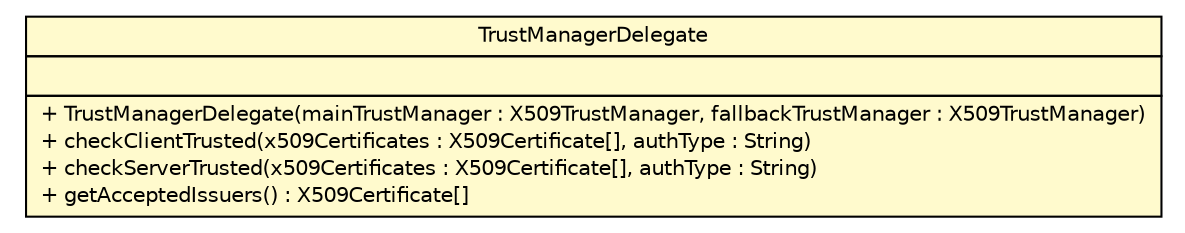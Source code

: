 #!/usr/local/bin/dot
#
# Class diagram 
# Generated by UMLGraph version R5_6-24-gf6e263 (http://www.umlgraph.org/)
#

digraph G {
	edge [fontname="Helvetica",fontsize=10,labelfontname="Helvetica",labelfontsize=10];
	node [fontname="Helvetica",fontsize=10,shape=plaintext];
	nodesep=0.25;
	ranksep=0.5;
	// nl.b3p.brmo.service.util.TrustManagerDelegate
	c2156 [label=<<table title="nl.b3p.brmo.service.util.TrustManagerDelegate" border="0" cellborder="1" cellspacing="0" cellpadding="2" port="p" bgcolor="lemonChiffon" href="./TrustManagerDelegate.html">
		<tr><td><table border="0" cellspacing="0" cellpadding="1">
<tr><td align="center" balign="center"> TrustManagerDelegate </td></tr>
		</table></td></tr>
		<tr><td><table border="0" cellspacing="0" cellpadding="1">
<tr><td align="left" balign="left">  </td></tr>
		</table></td></tr>
		<tr><td><table border="0" cellspacing="0" cellpadding="1">
<tr><td align="left" balign="left"> + TrustManagerDelegate(mainTrustManager : X509TrustManager, fallbackTrustManager : X509TrustManager) </td></tr>
<tr><td align="left" balign="left"> + checkClientTrusted(x509Certificates : X509Certificate[], authType : String) </td></tr>
<tr><td align="left" balign="left"> + checkServerTrusted(x509Certificates : X509Certificate[], authType : String) </td></tr>
<tr><td align="left" balign="left"> + getAcceptedIssuers() : X509Certificate[] </td></tr>
		</table></td></tr>
		</table>>, URL="./TrustManagerDelegate.html", fontname="Helvetica", fontcolor="black", fontsize=10.0];
}

